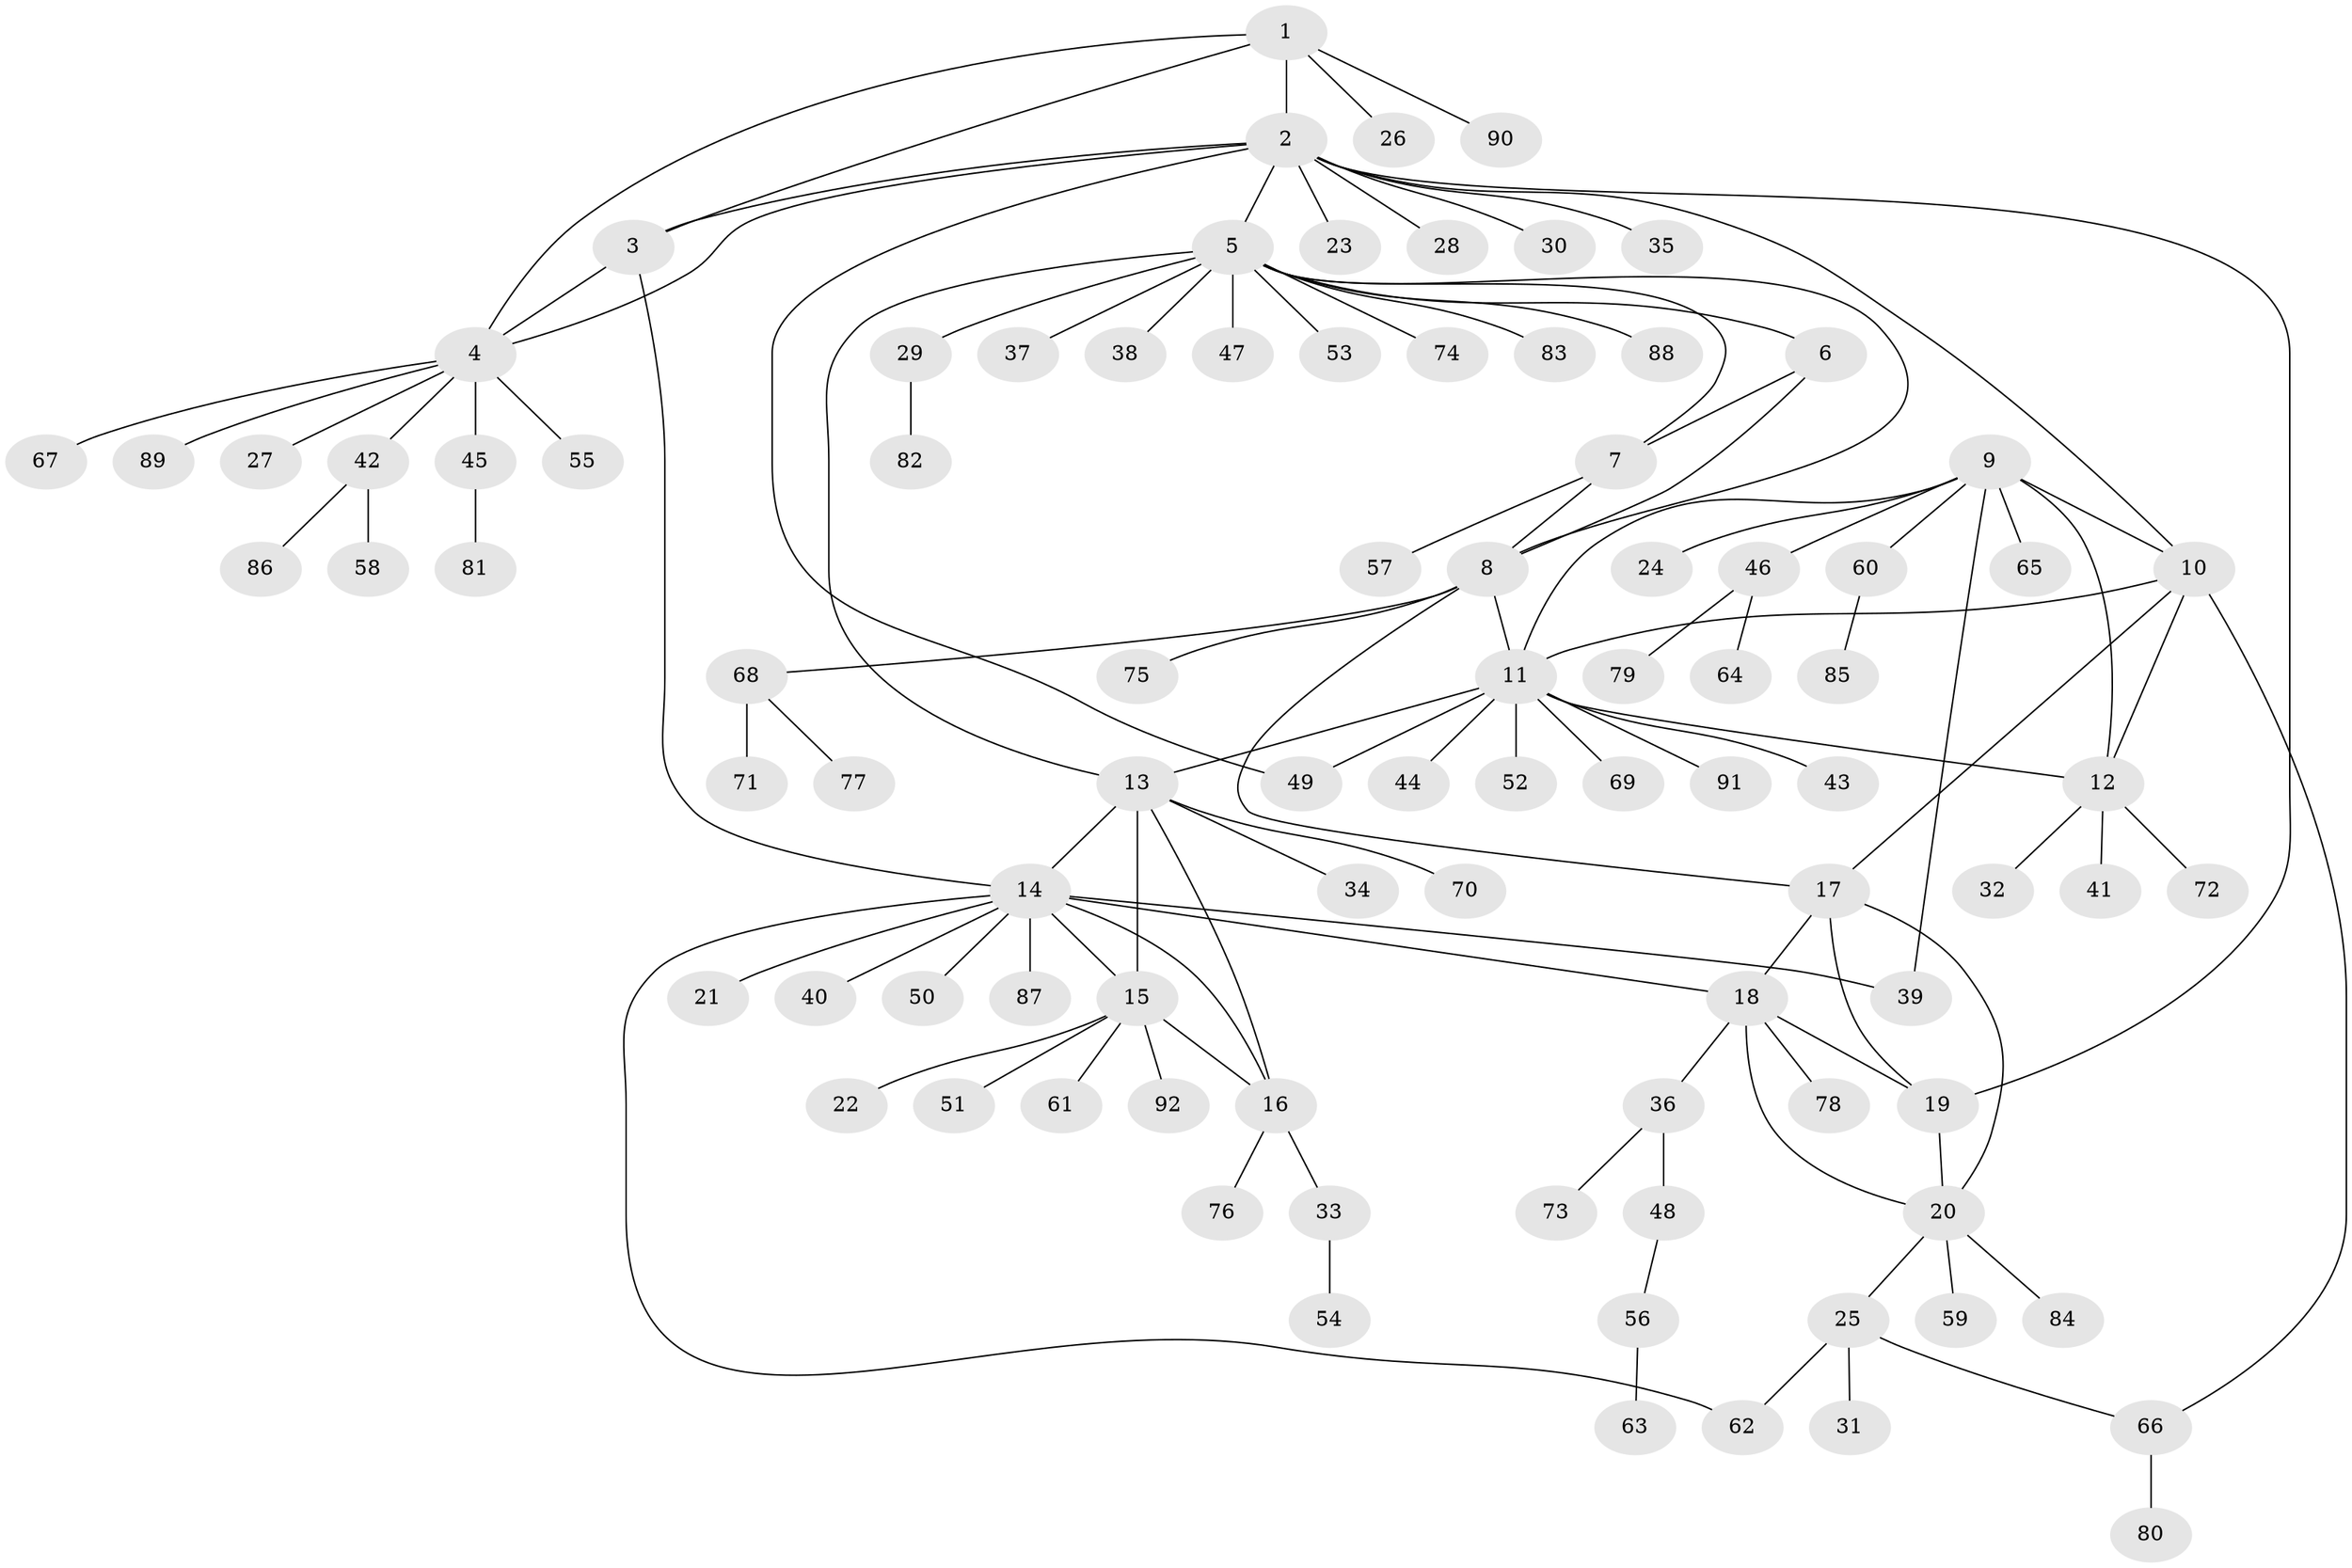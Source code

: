 // coarse degree distribution, {5: 0.08695652173913043, 11: 0.021739130434782608, 4: 0.021739130434782608, 9: 0.021739130434782608, 10: 0.043478260869565216, 1: 0.6739130434782609, 7: 0.043478260869565216, 3: 0.021739130434782608, 8: 0.021739130434782608, 2: 0.043478260869565216}
// Generated by graph-tools (version 1.1) at 2025/19/03/04/25 18:19:30]
// undirected, 92 vertices, 116 edges
graph export_dot {
graph [start="1"]
  node [color=gray90,style=filled];
  1;
  2;
  3;
  4;
  5;
  6;
  7;
  8;
  9;
  10;
  11;
  12;
  13;
  14;
  15;
  16;
  17;
  18;
  19;
  20;
  21;
  22;
  23;
  24;
  25;
  26;
  27;
  28;
  29;
  30;
  31;
  32;
  33;
  34;
  35;
  36;
  37;
  38;
  39;
  40;
  41;
  42;
  43;
  44;
  45;
  46;
  47;
  48;
  49;
  50;
  51;
  52;
  53;
  54;
  55;
  56;
  57;
  58;
  59;
  60;
  61;
  62;
  63;
  64;
  65;
  66;
  67;
  68;
  69;
  70;
  71;
  72;
  73;
  74;
  75;
  76;
  77;
  78;
  79;
  80;
  81;
  82;
  83;
  84;
  85;
  86;
  87;
  88;
  89;
  90;
  91;
  92;
  1 -- 2;
  1 -- 3;
  1 -- 4;
  1 -- 26;
  1 -- 90;
  2 -- 3;
  2 -- 4;
  2 -- 5;
  2 -- 10;
  2 -- 19;
  2 -- 23;
  2 -- 28;
  2 -- 30;
  2 -- 35;
  2 -- 49;
  3 -- 4;
  3 -- 14;
  4 -- 27;
  4 -- 42;
  4 -- 45;
  4 -- 55;
  4 -- 67;
  4 -- 89;
  5 -- 6;
  5 -- 7;
  5 -- 8;
  5 -- 13;
  5 -- 29;
  5 -- 37;
  5 -- 38;
  5 -- 47;
  5 -- 53;
  5 -- 74;
  5 -- 83;
  5 -- 88;
  6 -- 7;
  6 -- 8;
  7 -- 8;
  7 -- 57;
  8 -- 11;
  8 -- 17;
  8 -- 68;
  8 -- 75;
  9 -- 10;
  9 -- 11;
  9 -- 12;
  9 -- 24;
  9 -- 39;
  9 -- 46;
  9 -- 60;
  9 -- 65;
  10 -- 11;
  10 -- 12;
  10 -- 17;
  10 -- 66;
  11 -- 12;
  11 -- 13;
  11 -- 43;
  11 -- 44;
  11 -- 49;
  11 -- 52;
  11 -- 69;
  11 -- 91;
  12 -- 32;
  12 -- 41;
  12 -- 72;
  13 -- 14;
  13 -- 15;
  13 -- 16;
  13 -- 34;
  13 -- 70;
  14 -- 15;
  14 -- 16;
  14 -- 18;
  14 -- 21;
  14 -- 39;
  14 -- 40;
  14 -- 50;
  14 -- 62;
  14 -- 87;
  15 -- 16;
  15 -- 22;
  15 -- 51;
  15 -- 61;
  15 -- 92;
  16 -- 33;
  16 -- 76;
  17 -- 18;
  17 -- 19;
  17 -- 20;
  18 -- 19;
  18 -- 20;
  18 -- 36;
  18 -- 78;
  19 -- 20;
  20 -- 25;
  20 -- 59;
  20 -- 84;
  25 -- 31;
  25 -- 62;
  25 -- 66;
  29 -- 82;
  33 -- 54;
  36 -- 48;
  36 -- 73;
  42 -- 58;
  42 -- 86;
  45 -- 81;
  46 -- 64;
  46 -- 79;
  48 -- 56;
  56 -- 63;
  60 -- 85;
  66 -- 80;
  68 -- 71;
  68 -- 77;
}
